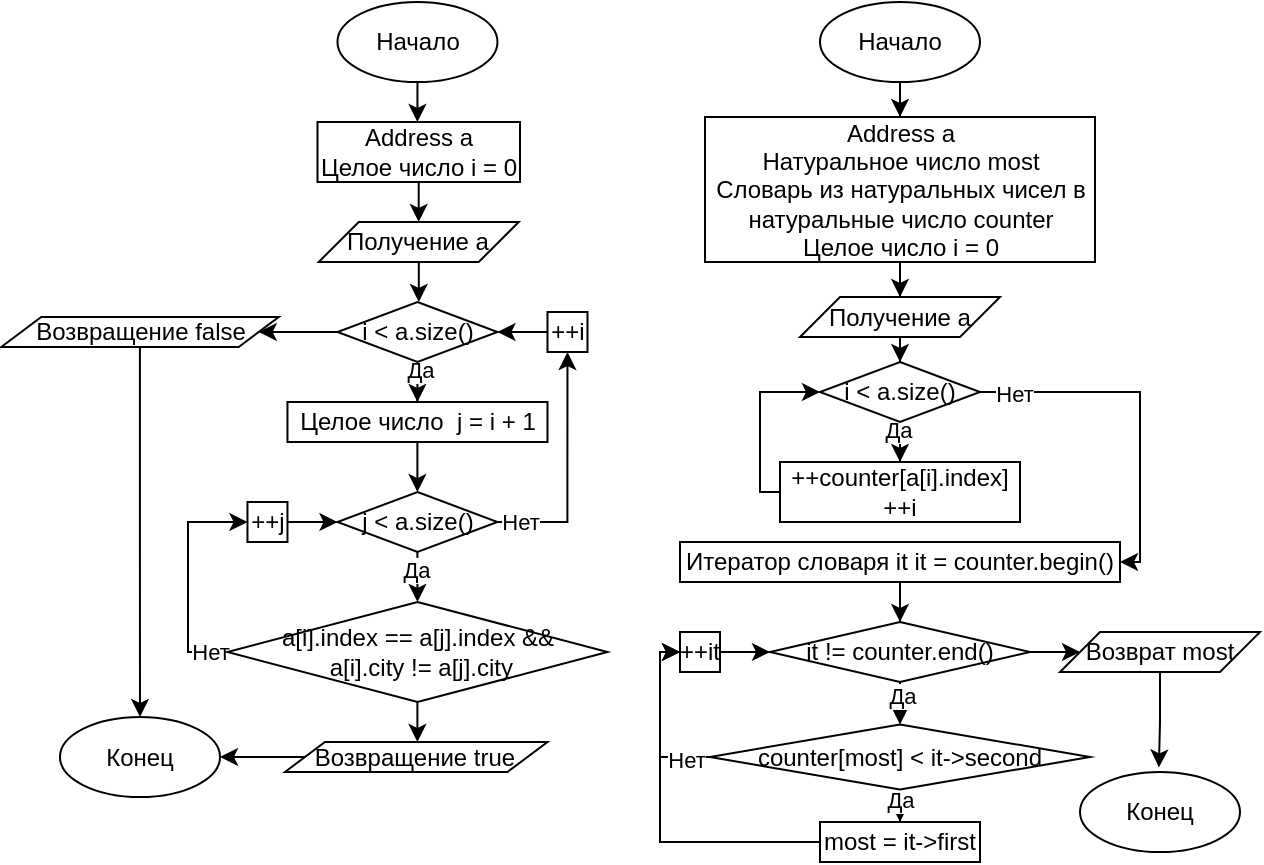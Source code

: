<mxfile version="14.4.9" type="device"><diagram id="xJsCY4wfl1ZWwhfKGdgd" name="Page-1"><mxGraphModel dx="1589" dy="701" grid="1" gridSize="10" guides="1" tooltips="1" connect="1" arrows="1" fold="1" page="1" pageScale="1" pageWidth="850" pageHeight="1100" math="0" shadow="0"><root><mxCell id="0"/><mxCell id="1" parent="0"/><mxCell id="JwAtSXYHmNs1fXUTw-If-399" style="edgeStyle=orthogonalEdgeStyle;rounded=0;orthogonalLoop=1;jettySize=auto;html=1;" edge="1" parent="1" source="JwAtSXYHmNs1fXUTw-If-332" target="JwAtSXYHmNs1fXUTw-If-398"><mxGeometry relative="1" as="geometry"/></mxCell><mxCell id="JwAtSXYHmNs1fXUTw-If-332" value="Начало" style="ellipse;whiteSpace=wrap;html=1;" vertex="1" parent="1"><mxGeometry x="178.74" y="490" width="80" height="40" as="geometry"/></mxCell><mxCell id="JwAtSXYHmNs1fXUTw-If-432" style="edgeStyle=orthogonalEdgeStyle;rounded=0;orthogonalLoop=1;jettySize=auto;html=1;" edge="1" parent="1" source="JwAtSXYHmNs1fXUTw-If-366" target="JwAtSXYHmNs1fXUTw-If-404"><mxGeometry relative="1" as="geometry"/></mxCell><mxCell id="JwAtSXYHmNs1fXUTw-If-366" value="Начало" style="ellipse;whiteSpace=wrap;html=1;" vertex="1" parent="1"><mxGeometry x="420" y="490" width="80" height="40" as="geometry"/></mxCell><mxCell id="JwAtSXYHmNs1fXUTw-If-401" style="edgeStyle=orthogonalEdgeStyle;rounded=0;orthogonalLoop=1;jettySize=auto;html=1;entryX=0.5;entryY=0;entryDx=0;entryDy=0;" edge="1" parent="1" source="JwAtSXYHmNs1fXUTw-If-398" target="JwAtSXYHmNs1fXUTw-If-400"><mxGeometry relative="1" as="geometry"/></mxCell><mxCell id="JwAtSXYHmNs1fXUTw-If-398" value="Address a&lt;br&gt;Целое число i = 0" style="rounded=0;whiteSpace=wrap;html=1;" vertex="1" parent="1"><mxGeometry x="168.74" y="550" width="101.26" height="30" as="geometry"/></mxCell><mxCell id="JwAtSXYHmNs1fXUTw-If-407" style="edgeStyle=orthogonalEdgeStyle;rounded=0;orthogonalLoop=1;jettySize=auto;html=1;entryX=0.5;entryY=0;entryDx=0;entryDy=0;" edge="1" parent="1" source="JwAtSXYHmNs1fXUTw-If-400" target="JwAtSXYHmNs1fXUTw-If-406"><mxGeometry relative="1" as="geometry"/></mxCell><mxCell id="JwAtSXYHmNs1fXUTw-If-400" value="Получение a" style="shape=parallelogram;perimeter=parallelogramPerimeter;whiteSpace=wrap;html=1;fixedSize=1;" vertex="1" parent="1"><mxGeometry x="169.37" y="600" width="100" height="20" as="geometry"/></mxCell><mxCell id="JwAtSXYHmNs1fXUTw-If-403" style="edgeStyle=orthogonalEdgeStyle;rounded=0;orthogonalLoop=1;jettySize=auto;html=1;entryX=0.5;entryY=0;entryDx=0;entryDy=0;" edge="1" parent="1" source="JwAtSXYHmNs1fXUTw-If-404" target="JwAtSXYHmNs1fXUTw-If-405"><mxGeometry relative="1" as="geometry"/></mxCell><mxCell id="JwAtSXYHmNs1fXUTw-If-404" value="Address a&lt;br&gt;Натуральное число most&lt;br&gt;Словарь из натуральных чисел в натуральные число counter&lt;br&gt;Целое число i = 0" style="rounded=0;whiteSpace=wrap;html=1;" vertex="1" parent="1"><mxGeometry x="362.5" y="547.5" width="195" height="72.5" as="geometry"/></mxCell><mxCell id="JwAtSXYHmNs1fXUTw-If-434" style="edgeStyle=orthogonalEdgeStyle;rounded=0;orthogonalLoop=1;jettySize=auto;html=1;entryX=0.5;entryY=0;entryDx=0;entryDy=0;" edge="1" parent="1" source="JwAtSXYHmNs1fXUTw-If-405" target="JwAtSXYHmNs1fXUTw-If-433"><mxGeometry relative="1" as="geometry"/></mxCell><mxCell id="JwAtSXYHmNs1fXUTw-If-405" value="Получение a" style="shape=parallelogram;perimeter=parallelogramPerimeter;whiteSpace=wrap;html=1;fixedSize=1;" vertex="1" parent="1"><mxGeometry x="410" y="637.5" width="100" height="20" as="geometry"/></mxCell><mxCell id="JwAtSXYHmNs1fXUTw-If-410" style="edgeStyle=orthogonalEdgeStyle;rounded=0;orthogonalLoop=1;jettySize=auto;html=1;" edge="1" parent="1" source="JwAtSXYHmNs1fXUTw-If-406" target="JwAtSXYHmNs1fXUTw-If-409"><mxGeometry relative="1" as="geometry"/></mxCell><mxCell id="JwAtSXYHmNs1fXUTw-If-411" value="Да" style="edgeLabel;html=1;align=center;verticalAlign=middle;resizable=0;points=[];" vertex="1" connectable="0" parent="JwAtSXYHmNs1fXUTw-If-410"><mxGeometry x="-0.885" y="1" relative="1" as="geometry"><mxPoint as="offset"/></mxGeometry></mxCell><mxCell id="JwAtSXYHmNs1fXUTw-If-428" value="" style="edgeStyle=orthogonalEdgeStyle;rounded=0;orthogonalLoop=1;jettySize=auto;html=1;" edge="1" parent="1" source="JwAtSXYHmNs1fXUTw-If-406" target="JwAtSXYHmNs1fXUTw-If-427"><mxGeometry relative="1" as="geometry"/></mxCell><mxCell id="JwAtSXYHmNs1fXUTw-If-406" value="i &amp;lt; a.size()" style="rhombus;whiteSpace=wrap;html=1;" vertex="1" parent="1"><mxGeometry x="178.74" y="640" width="80" height="30" as="geometry"/></mxCell><mxCell id="JwAtSXYHmNs1fXUTw-If-413" style="edgeStyle=orthogonalEdgeStyle;rounded=0;orthogonalLoop=1;jettySize=auto;html=1;" edge="1" parent="1" source="JwAtSXYHmNs1fXUTw-If-409" target="JwAtSXYHmNs1fXUTw-If-412"><mxGeometry relative="1" as="geometry"/></mxCell><mxCell id="JwAtSXYHmNs1fXUTw-If-409" value="Целое число&amp;nbsp;&amp;nbsp;j = i + 1" style="rounded=0;whiteSpace=wrap;html=1;" vertex="1" parent="1"><mxGeometry x="153.74" y="690" width="130" height="20" as="geometry"/></mxCell><mxCell id="JwAtSXYHmNs1fXUTw-If-415" style="edgeStyle=orthogonalEdgeStyle;rounded=0;orthogonalLoop=1;jettySize=auto;html=1;entryX=0.5;entryY=0;entryDx=0;entryDy=0;" edge="1" parent="1" source="JwAtSXYHmNs1fXUTw-If-412" target="JwAtSXYHmNs1fXUTw-If-414"><mxGeometry relative="1" as="geometry"/></mxCell><mxCell id="JwAtSXYHmNs1fXUTw-If-416" value="Да" style="edgeLabel;html=1;align=center;verticalAlign=middle;resizable=0;points=[];" vertex="1" connectable="0" parent="JwAtSXYHmNs1fXUTw-If-415"><mxGeometry x="-0.672" y="-1" relative="1" as="geometry"><mxPoint as="offset"/></mxGeometry></mxCell><mxCell id="JwAtSXYHmNs1fXUTw-If-423" style="edgeStyle=orthogonalEdgeStyle;rounded=0;orthogonalLoop=1;jettySize=auto;html=1;entryX=0.5;entryY=1;entryDx=0;entryDy=0;" edge="1" parent="1" source="JwAtSXYHmNs1fXUTw-If-412" target="JwAtSXYHmNs1fXUTw-If-421"><mxGeometry relative="1" as="geometry"/></mxCell><mxCell id="JwAtSXYHmNs1fXUTw-If-424" value="Нет" style="edgeLabel;html=1;align=center;verticalAlign=middle;resizable=0;points=[];" vertex="1" connectable="0" parent="JwAtSXYHmNs1fXUTw-If-423"><mxGeometry x="-0.856" relative="1" as="geometry"><mxPoint x="2.59" as="offset"/></mxGeometry></mxCell><mxCell id="JwAtSXYHmNs1fXUTw-If-412" value="j &amp;lt; a.size()" style="rhombus;whiteSpace=wrap;html=1;" vertex="1" parent="1"><mxGeometry x="178.74" y="735" width="80" height="30" as="geometry"/></mxCell><mxCell id="JwAtSXYHmNs1fXUTw-If-419" style="edgeStyle=orthogonalEdgeStyle;rounded=0;orthogonalLoop=1;jettySize=auto;html=1;entryX=0;entryY=0.5;entryDx=0;entryDy=0;" edge="1" parent="1" source="JwAtSXYHmNs1fXUTw-If-414" target="JwAtSXYHmNs1fXUTw-If-417"><mxGeometry relative="1" as="geometry"><Array as="points"><mxPoint x="104" y="815"/><mxPoint x="104" y="750"/></Array></mxGeometry></mxCell><mxCell id="JwAtSXYHmNs1fXUTw-If-420" value="Нет" style="edgeLabel;html=1;align=center;verticalAlign=middle;resizable=0;points=[];" vertex="1" connectable="0" parent="JwAtSXYHmNs1fXUTw-If-419"><mxGeometry x="-0.841" relative="1" as="geometry"><mxPoint as="offset"/></mxGeometry></mxCell><mxCell id="JwAtSXYHmNs1fXUTw-If-426" value="" style="edgeStyle=orthogonalEdgeStyle;rounded=0;orthogonalLoop=1;jettySize=auto;html=1;" edge="1" parent="1" source="JwAtSXYHmNs1fXUTw-If-414" target="JwAtSXYHmNs1fXUTw-If-425"><mxGeometry relative="1" as="geometry"/></mxCell><mxCell id="JwAtSXYHmNs1fXUTw-If-414" value="a[i].index == a[j].index &amp;amp;&amp;amp;&lt;br&gt;&amp;nbsp;a[i].city != a[j].city" style="rhombus;whiteSpace=wrap;html=1;" vertex="1" parent="1"><mxGeometry x="123.74" y="790" width="190" height="50" as="geometry"/></mxCell><mxCell id="JwAtSXYHmNs1fXUTw-If-418" style="edgeStyle=orthogonalEdgeStyle;rounded=0;orthogonalLoop=1;jettySize=auto;html=1;" edge="1" parent="1" source="JwAtSXYHmNs1fXUTw-If-417" target="JwAtSXYHmNs1fXUTw-If-412"><mxGeometry relative="1" as="geometry"/></mxCell><mxCell id="JwAtSXYHmNs1fXUTw-If-417" value="++j" style="rounded=0;whiteSpace=wrap;html=1;" vertex="1" parent="1"><mxGeometry x="133.74" y="740" width="20" height="20" as="geometry"/></mxCell><mxCell id="JwAtSXYHmNs1fXUTw-If-422" style="edgeStyle=orthogonalEdgeStyle;rounded=0;orthogonalLoop=1;jettySize=auto;html=1;entryX=1;entryY=0.5;entryDx=0;entryDy=0;" edge="1" parent="1" source="JwAtSXYHmNs1fXUTw-If-421" target="JwAtSXYHmNs1fXUTw-If-406"><mxGeometry relative="1" as="geometry"/></mxCell><mxCell id="JwAtSXYHmNs1fXUTw-If-421" value="++i" style="rounded=0;whiteSpace=wrap;html=1;" vertex="1" parent="1"><mxGeometry x="283.74" y="645" width="20" height="20" as="geometry"/></mxCell><mxCell id="JwAtSXYHmNs1fXUTw-If-430" style="edgeStyle=orthogonalEdgeStyle;rounded=0;orthogonalLoop=1;jettySize=auto;html=1;" edge="1" parent="1" source="JwAtSXYHmNs1fXUTw-If-425" target="JwAtSXYHmNs1fXUTw-If-429"><mxGeometry relative="1" as="geometry"/></mxCell><mxCell id="JwAtSXYHmNs1fXUTw-If-425" value="Возвращение&amp;nbsp;true" style="shape=parallelogram;perimeter=parallelogramPerimeter;whiteSpace=wrap;html=1;fixedSize=1;" vertex="1" parent="1"><mxGeometry x="152.48" y="860" width="131.26" height="15" as="geometry"/></mxCell><mxCell id="JwAtSXYHmNs1fXUTw-If-431" style="edgeStyle=orthogonalEdgeStyle;rounded=0;orthogonalLoop=1;jettySize=auto;html=1;entryX=0.5;entryY=0;entryDx=0;entryDy=0;" edge="1" parent="1" source="JwAtSXYHmNs1fXUTw-If-427" target="JwAtSXYHmNs1fXUTw-If-429"><mxGeometry relative="1" as="geometry"/></mxCell><mxCell id="JwAtSXYHmNs1fXUTw-If-427" value="Возвращение false" style="shape=parallelogram;perimeter=parallelogramPerimeter;whiteSpace=wrap;html=1;fixedSize=1;" vertex="1" parent="1"><mxGeometry x="10.63" y="647.5" width="138.74" height="15" as="geometry"/></mxCell><mxCell id="JwAtSXYHmNs1fXUTw-If-429" value="Конец" style="ellipse;whiteSpace=wrap;html=1;" vertex="1" parent="1"><mxGeometry x="40" y="847.5" width="80" height="40" as="geometry"/></mxCell><mxCell id="JwAtSXYHmNs1fXUTw-If-436" style="edgeStyle=orthogonalEdgeStyle;rounded=0;orthogonalLoop=1;jettySize=auto;html=1;entryX=0.5;entryY=0;entryDx=0;entryDy=0;" edge="1" parent="1" source="JwAtSXYHmNs1fXUTw-If-433" target="JwAtSXYHmNs1fXUTw-If-435"><mxGeometry relative="1" as="geometry"/></mxCell><mxCell id="JwAtSXYHmNs1fXUTw-If-438" value="Да" style="edgeLabel;html=1;align=center;verticalAlign=middle;resizable=0;points=[];" vertex="1" connectable="0" parent="JwAtSXYHmNs1fXUTw-If-436"><mxGeometry x="0.413" y="-2" relative="1" as="geometry"><mxPoint x="1" y="1" as="offset"/></mxGeometry></mxCell><mxCell id="JwAtSXYHmNs1fXUTw-If-440" style="edgeStyle=orthogonalEdgeStyle;rounded=0;orthogonalLoop=1;jettySize=auto;html=1;entryX=1;entryY=0.5;entryDx=0;entryDy=0;" edge="1" parent="1" source="JwAtSXYHmNs1fXUTw-If-433" target="JwAtSXYHmNs1fXUTw-If-439"><mxGeometry relative="1" as="geometry"><Array as="points"><mxPoint x="580" y="685"/><mxPoint x="580" y="770"/></Array></mxGeometry></mxCell><mxCell id="JwAtSXYHmNs1fXUTw-If-441" value="Нет" style="edgeLabel;html=1;align=center;verticalAlign=middle;resizable=0;points=[];" vertex="1" connectable="0" parent="JwAtSXYHmNs1fXUTw-If-440"><mxGeometry x="-0.805" y="-1" relative="1" as="geometry"><mxPoint as="offset"/></mxGeometry></mxCell><mxCell id="JwAtSXYHmNs1fXUTw-If-433" value="i &amp;lt; a.size()" style="rhombus;whiteSpace=wrap;html=1;" vertex="1" parent="1"><mxGeometry x="420" y="670" width="80" height="30" as="geometry"/></mxCell><mxCell id="JwAtSXYHmNs1fXUTw-If-437" style="edgeStyle=orthogonalEdgeStyle;rounded=0;orthogonalLoop=1;jettySize=auto;html=1;entryX=0;entryY=0.5;entryDx=0;entryDy=0;" edge="1" parent="1" source="JwAtSXYHmNs1fXUTw-If-435" target="JwAtSXYHmNs1fXUTw-If-433"><mxGeometry relative="1" as="geometry"><Array as="points"><mxPoint x="390" y="735"/><mxPoint x="390" y="685"/></Array></mxGeometry></mxCell><mxCell id="JwAtSXYHmNs1fXUTw-If-435" value="++counter[a[i].index]&lt;br&gt;++i" style="rounded=0;whiteSpace=wrap;html=1;" vertex="1" parent="1"><mxGeometry x="400" y="720" width="120" height="30" as="geometry"/></mxCell><mxCell id="JwAtSXYHmNs1fXUTw-If-443" style="edgeStyle=orthogonalEdgeStyle;rounded=0;orthogonalLoop=1;jettySize=auto;html=1;entryX=0.5;entryY=0;entryDx=0;entryDy=0;" edge="1" parent="1" source="JwAtSXYHmNs1fXUTw-If-439" target="JwAtSXYHmNs1fXUTw-If-442"><mxGeometry relative="1" as="geometry"/></mxCell><mxCell id="JwAtSXYHmNs1fXUTw-If-439" value="Итератор словаря it&amp;nbsp;it = counter.begin()" style="rounded=0;whiteSpace=wrap;html=1;" vertex="1" parent="1"><mxGeometry x="350" y="760" width="220" height="20" as="geometry"/></mxCell><mxCell id="JwAtSXYHmNs1fXUTw-If-446" style="edgeStyle=orthogonalEdgeStyle;rounded=0;orthogonalLoop=1;jettySize=auto;html=1;" edge="1" parent="1" source="JwAtSXYHmNs1fXUTw-If-442" target="JwAtSXYHmNs1fXUTw-If-445"><mxGeometry relative="1" as="geometry"/></mxCell><mxCell id="JwAtSXYHmNs1fXUTw-If-447" value="Да" style="edgeLabel;html=1;align=center;verticalAlign=middle;resizable=0;points=[];" vertex="1" connectable="0" parent="JwAtSXYHmNs1fXUTw-If-446"><mxGeometry x="0.521" y="1" relative="1" as="geometry"><mxPoint as="offset"/></mxGeometry></mxCell><mxCell id="JwAtSXYHmNs1fXUTw-If-458" style="edgeStyle=orthogonalEdgeStyle;rounded=0;orthogonalLoop=1;jettySize=auto;html=1;" edge="1" parent="1" source="JwAtSXYHmNs1fXUTw-If-442" target="JwAtSXYHmNs1fXUTw-If-457"><mxGeometry relative="1" as="geometry"/></mxCell><mxCell id="JwAtSXYHmNs1fXUTw-If-442" value="it != counter.end()" style="rhombus;whiteSpace=wrap;html=1;" vertex="1" parent="1"><mxGeometry x="395" y="800" width="130" height="30" as="geometry"/></mxCell><mxCell id="JwAtSXYHmNs1fXUTw-If-450" style="edgeStyle=orthogonalEdgeStyle;rounded=0;orthogonalLoop=1;jettySize=auto;html=1;entryX=0;entryY=0.5;entryDx=0;entryDy=0;" edge="1" parent="1" source="JwAtSXYHmNs1fXUTw-If-445" target="JwAtSXYHmNs1fXUTw-If-448"><mxGeometry relative="1" as="geometry"><Array as="points"><mxPoint x="340" y="868"/><mxPoint x="340" y="815"/></Array></mxGeometry></mxCell><mxCell id="JwAtSXYHmNs1fXUTw-If-454" value="Нет" style="edgeLabel;html=1;align=center;verticalAlign=middle;resizable=0;points=[];" vertex="1" connectable="0" parent="JwAtSXYHmNs1fXUTw-If-450"><mxGeometry x="-0.702" y="1" relative="1" as="geometry"><mxPoint as="offset"/></mxGeometry></mxCell><mxCell id="JwAtSXYHmNs1fXUTw-If-452" style="edgeStyle=orthogonalEdgeStyle;rounded=0;orthogonalLoop=1;jettySize=auto;html=1;entryX=0.5;entryY=0;entryDx=0;entryDy=0;" edge="1" parent="1" source="JwAtSXYHmNs1fXUTw-If-445" target="JwAtSXYHmNs1fXUTw-If-451"><mxGeometry relative="1" as="geometry"/></mxCell><mxCell id="JwAtSXYHmNs1fXUTw-If-453" value="Да" style="edgeLabel;html=1;align=center;verticalAlign=middle;resizable=0;points=[];" vertex="1" connectable="0" parent="JwAtSXYHmNs1fXUTw-If-452"><mxGeometry x="0.637" relative="1" as="geometry"><mxPoint as="offset"/></mxGeometry></mxCell><mxCell id="JwAtSXYHmNs1fXUTw-If-445" value="counter[most] &amp;lt; it-&amp;gt;second" style="rhombus;whiteSpace=wrap;html=1;" vertex="1" parent="1"><mxGeometry x="365" y="851.25" width="190" height="32.5" as="geometry"/></mxCell><mxCell id="JwAtSXYHmNs1fXUTw-If-449" style="edgeStyle=orthogonalEdgeStyle;rounded=0;orthogonalLoop=1;jettySize=auto;html=1;" edge="1" parent="1" source="JwAtSXYHmNs1fXUTw-If-448" target="JwAtSXYHmNs1fXUTw-If-442"><mxGeometry relative="1" as="geometry"/></mxCell><mxCell id="JwAtSXYHmNs1fXUTw-If-448" value="++it" style="rounded=0;whiteSpace=wrap;html=1;" vertex="1" parent="1"><mxGeometry x="350" y="805" width="20" height="20" as="geometry"/></mxCell><mxCell id="JwAtSXYHmNs1fXUTw-If-455" style="edgeStyle=orthogonalEdgeStyle;rounded=0;orthogonalLoop=1;jettySize=auto;html=1;entryX=0;entryY=0.5;entryDx=0;entryDy=0;" edge="1" parent="1" source="JwAtSXYHmNs1fXUTw-If-451" target="JwAtSXYHmNs1fXUTw-If-448"><mxGeometry relative="1" as="geometry"><Array as="points"><mxPoint x="340" y="910"/><mxPoint x="340" y="815"/></Array></mxGeometry></mxCell><mxCell id="JwAtSXYHmNs1fXUTw-If-451" value="most = it-&amp;gt;first" style="rounded=0;whiteSpace=wrap;html=1;" vertex="1" parent="1"><mxGeometry x="420" y="900" width="80" height="20" as="geometry"/></mxCell><mxCell id="JwAtSXYHmNs1fXUTw-If-461" style="edgeStyle=orthogonalEdgeStyle;rounded=0;orthogonalLoop=1;jettySize=auto;html=1;entryX=0.493;entryY=-0.057;entryDx=0;entryDy=0;entryPerimeter=0;" edge="1" parent="1" source="JwAtSXYHmNs1fXUTw-If-457" target="JwAtSXYHmNs1fXUTw-If-460"><mxGeometry relative="1" as="geometry"/></mxCell><mxCell id="JwAtSXYHmNs1fXUTw-If-457" value="Возврат most" style="shape=parallelogram;perimeter=parallelogramPerimeter;whiteSpace=wrap;html=1;fixedSize=1;" vertex="1" parent="1"><mxGeometry x="540" y="805" width="100" height="20" as="geometry"/></mxCell><mxCell id="JwAtSXYHmNs1fXUTw-If-460" value="Конец" style="ellipse;whiteSpace=wrap;html=1;" vertex="1" parent="1"><mxGeometry x="550" y="875" width="80" height="40" as="geometry"/></mxCell></root></mxGraphModel></diagram></mxfile>
